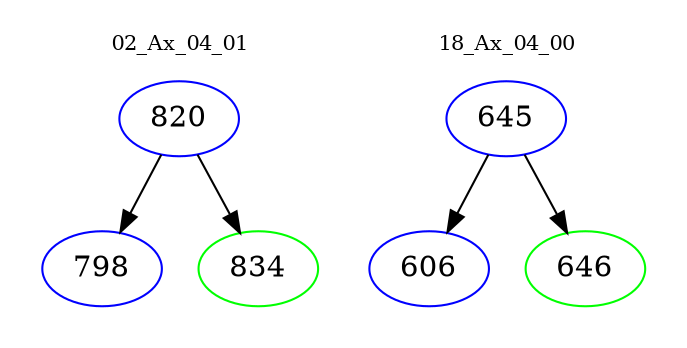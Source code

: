 digraph{
subgraph cluster_0 {
color = white
label = "02_Ax_04_01";
fontsize=10;
T0_820 [label="820", color="blue"]
T0_820 -> T0_798 [color="black"]
T0_798 [label="798", color="blue"]
T0_820 -> T0_834 [color="black"]
T0_834 [label="834", color="green"]
}
subgraph cluster_1 {
color = white
label = "18_Ax_04_00";
fontsize=10;
T1_645 [label="645", color="blue"]
T1_645 -> T1_606 [color="black"]
T1_606 [label="606", color="blue"]
T1_645 -> T1_646 [color="black"]
T1_646 [label="646", color="green"]
}
}

